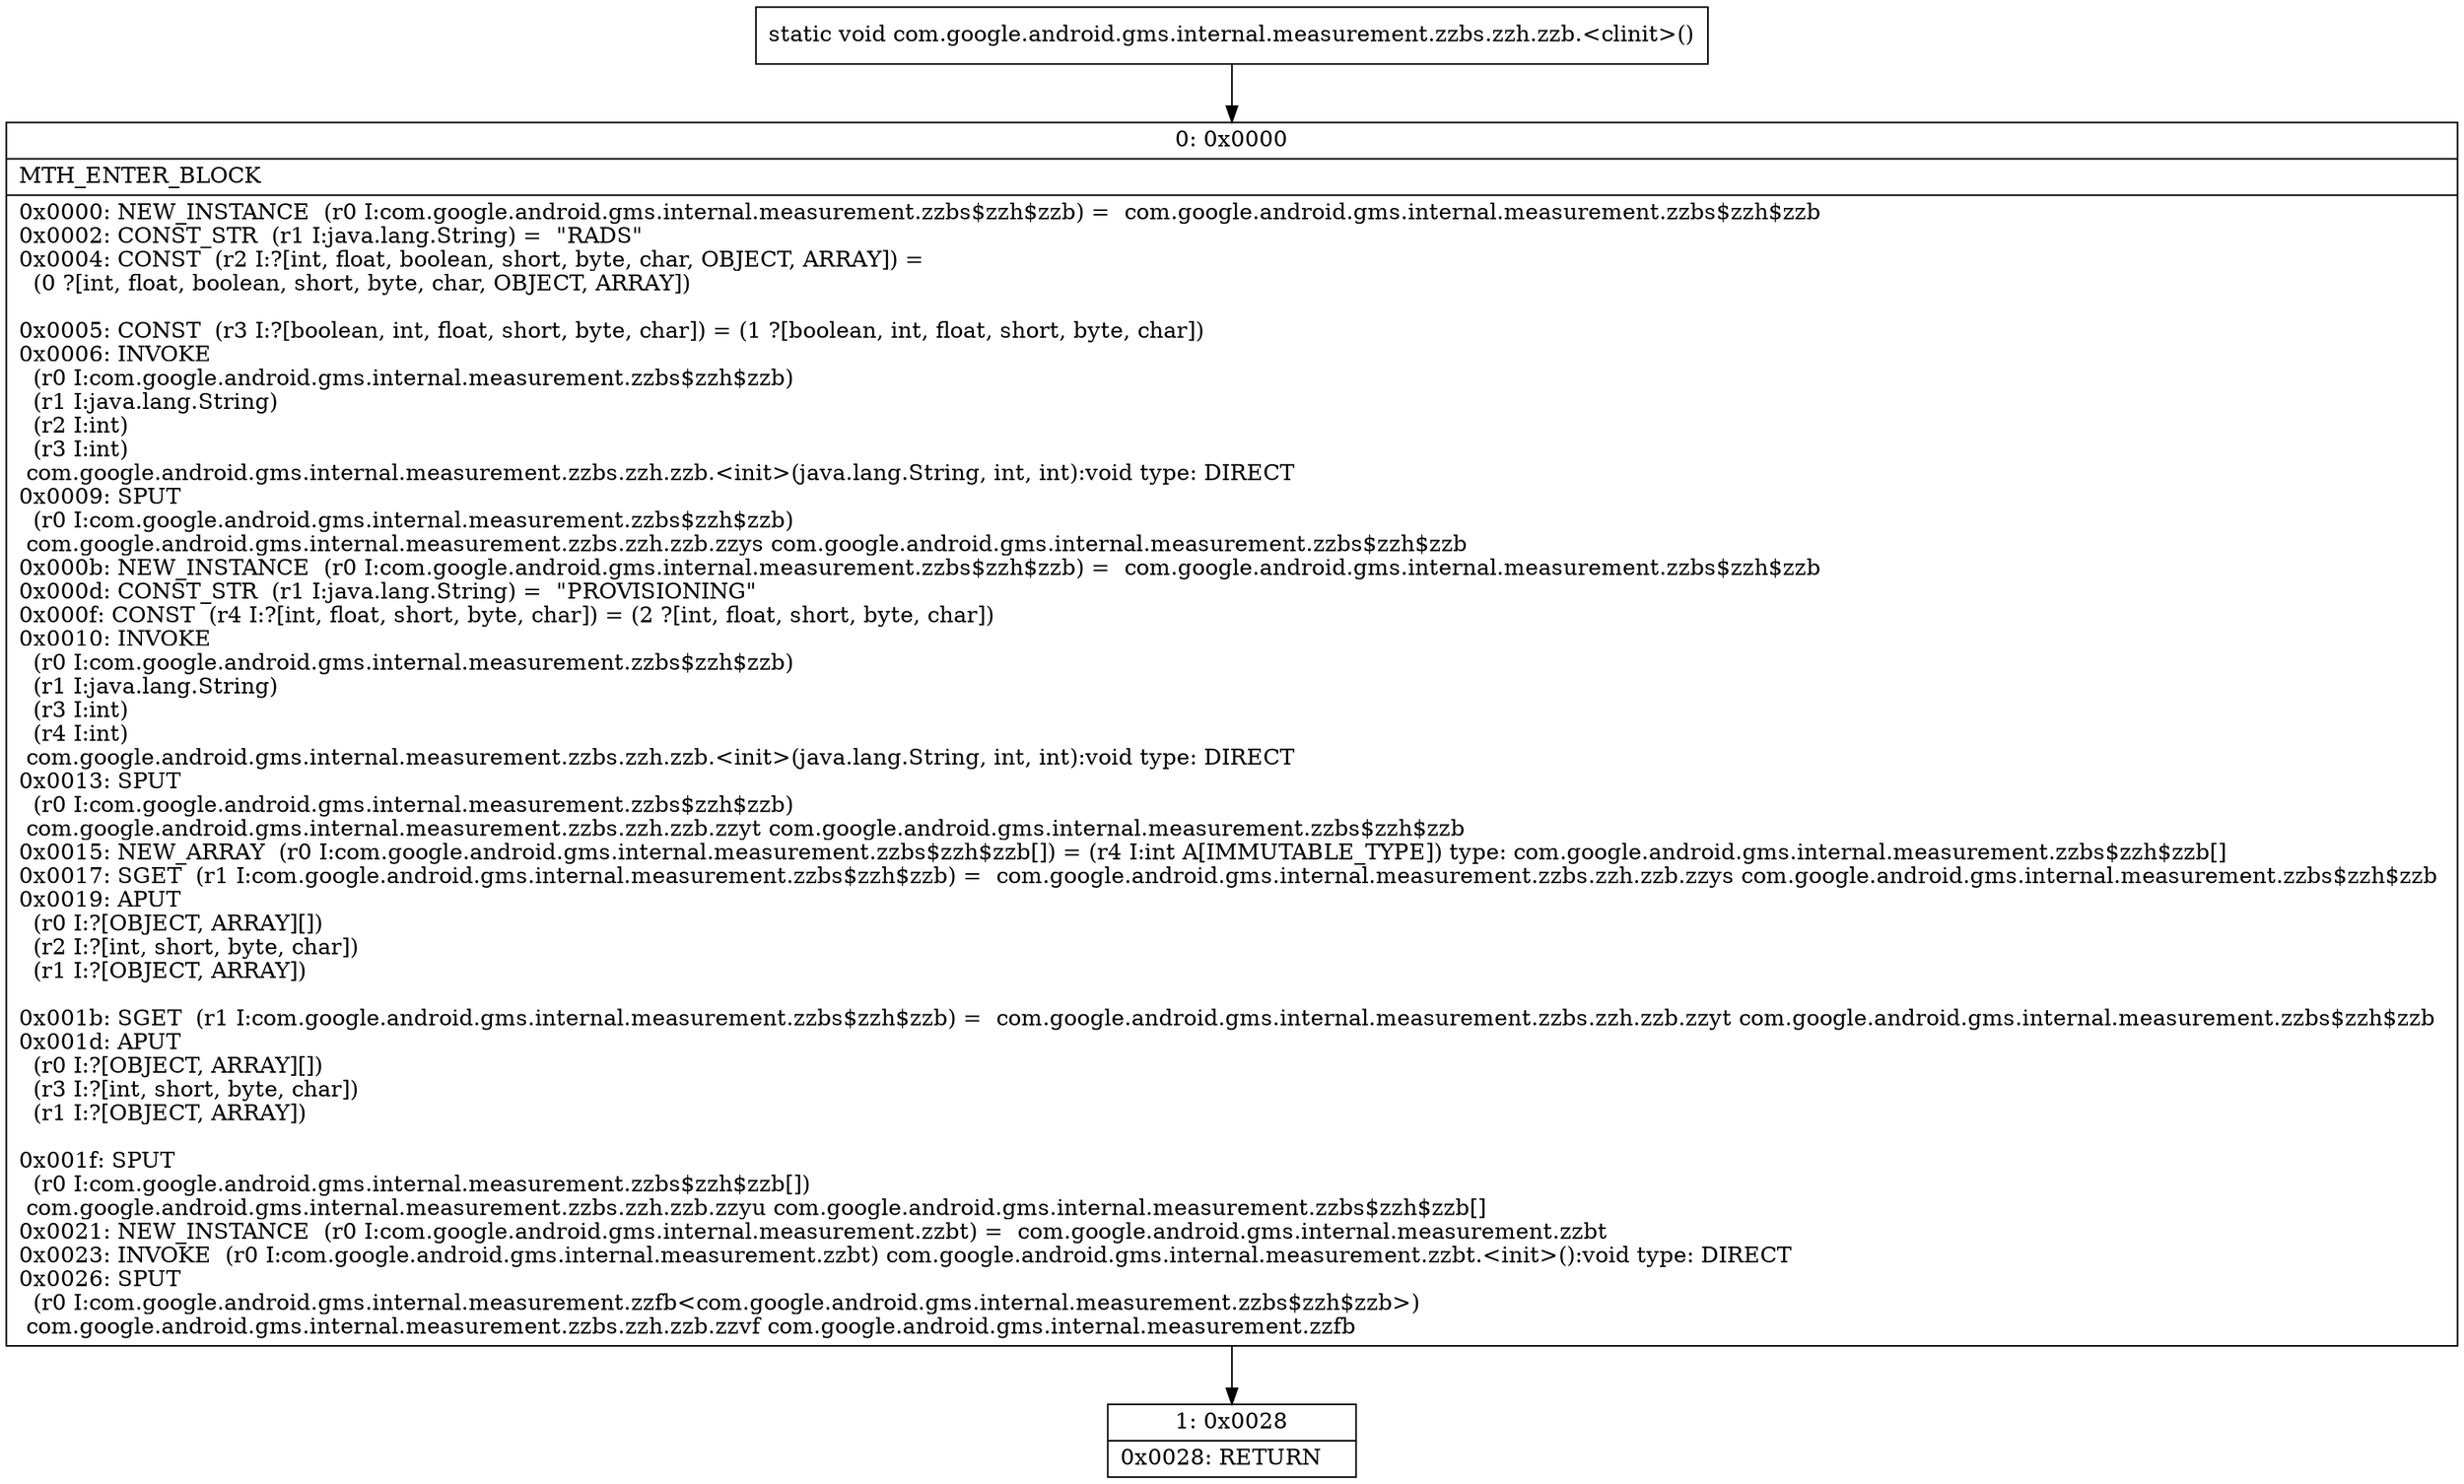 digraph "CFG forcom.google.android.gms.internal.measurement.zzbs.zzh.zzb.\<clinit\>()V" {
Node_0 [shape=record,label="{0\:\ 0x0000|MTH_ENTER_BLOCK\l|0x0000: NEW_INSTANCE  (r0 I:com.google.android.gms.internal.measurement.zzbs$zzh$zzb) =  com.google.android.gms.internal.measurement.zzbs$zzh$zzb \l0x0002: CONST_STR  (r1 I:java.lang.String) =  \"RADS\" \l0x0004: CONST  (r2 I:?[int, float, boolean, short, byte, char, OBJECT, ARRAY]) = \l  (0 ?[int, float, boolean, short, byte, char, OBJECT, ARRAY])\l \l0x0005: CONST  (r3 I:?[boolean, int, float, short, byte, char]) = (1 ?[boolean, int, float, short, byte, char]) \l0x0006: INVOKE  \l  (r0 I:com.google.android.gms.internal.measurement.zzbs$zzh$zzb)\l  (r1 I:java.lang.String)\l  (r2 I:int)\l  (r3 I:int)\l com.google.android.gms.internal.measurement.zzbs.zzh.zzb.\<init\>(java.lang.String, int, int):void type: DIRECT \l0x0009: SPUT  \l  (r0 I:com.google.android.gms.internal.measurement.zzbs$zzh$zzb)\l com.google.android.gms.internal.measurement.zzbs.zzh.zzb.zzys com.google.android.gms.internal.measurement.zzbs$zzh$zzb \l0x000b: NEW_INSTANCE  (r0 I:com.google.android.gms.internal.measurement.zzbs$zzh$zzb) =  com.google.android.gms.internal.measurement.zzbs$zzh$zzb \l0x000d: CONST_STR  (r1 I:java.lang.String) =  \"PROVISIONING\" \l0x000f: CONST  (r4 I:?[int, float, short, byte, char]) = (2 ?[int, float, short, byte, char]) \l0x0010: INVOKE  \l  (r0 I:com.google.android.gms.internal.measurement.zzbs$zzh$zzb)\l  (r1 I:java.lang.String)\l  (r3 I:int)\l  (r4 I:int)\l com.google.android.gms.internal.measurement.zzbs.zzh.zzb.\<init\>(java.lang.String, int, int):void type: DIRECT \l0x0013: SPUT  \l  (r0 I:com.google.android.gms.internal.measurement.zzbs$zzh$zzb)\l com.google.android.gms.internal.measurement.zzbs.zzh.zzb.zzyt com.google.android.gms.internal.measurement.zzbs$zzh$zzb \l0x0015: NEW_ARRAY  (r0 I:com.google.android.gms.internal.measurement.zzbs$zzh$zzb[]) = (r4 I:int A[IMMUTABLE_TYPE]) type: com.google.android.gms.internal.measurement.zzbs$zzh$zzb[] \l0x0017: SGET  (r1 I:com.google.android.gms.internal.measurement.zzbs$zzh$zzb) =  com.google.android.gms.internal.measurement.zzbs.zzh.zzb.zzys com.google.android.gms.internal.measurement.zzbs$zzh$zzb \l0x0019: APUT  \l  (r0 I:?[OBJECT, ARRAY][])\l  (r2 I:?[int, short, byte, char])\l  (r1 I:?[OBJECT, ARRAY])\l \l0x001b: SGET  (r1 I:com.google.android.gms.internal.measurement.zzbs$zzh$zzb) =  com.google.android.gms.internal.measurement.zzbs.zzh.zzb.zzyt com.google.android.gms.internal.measurement.zzbs$zzh$zzb \l0x001d: APUT  \l  (r0 I:?[OBJECT, ARRAY][])\l  (r3 I:?[int, short, byte, char])\l  (r1 I:?[OBJECT, ARRAY])\l \l0x001f: SPUT  \l  (r0 I:com.google.android.gms.internal.measurement.zzbs$zzh$zzb[])\l com.google.android.gms.internal.measurement.zzbs.zzh.zzb.zzyu com.google.android.gms.internal.measurement.zzbs$zzh$zzb[] \l0x0021: NEW_INSTANCE  (r0 I:com.google.android.gms.internal.measurement.zzbt) =  com.google.android.gms.internal.measurement.zzbt \l0x0023: INVOKE  (r0 I:com.google.android.gms.internal.measurement.zzbt) com.google.android.gms.internal.measurement.zzbt.\<init\>():void type: DIRECT \l0x0026: SPUT  \l  (r0 I:com.google.android.gms.internal.measurement.zzfb\<com.google.android.gms.internal.measurement.zzbs$zzh$zzb\>)\l com.google.android.gms.internal.measurement.zzbs.zzh.zzb.zzvf com.google.android.gms.internal.measurement.zzfb \l}"];
Node_1 [shape=record,label="{1\:\ 0x0028|0x0028: RETURN   \l}"];
MethodNode[shape=record,label="{static void com.google.android.gms.internal.measurement.zzbs.zzh.zzb.\<clinit\>() }"];
MethodNode -> Node_0;
Node_0 -> Node_1;
}

